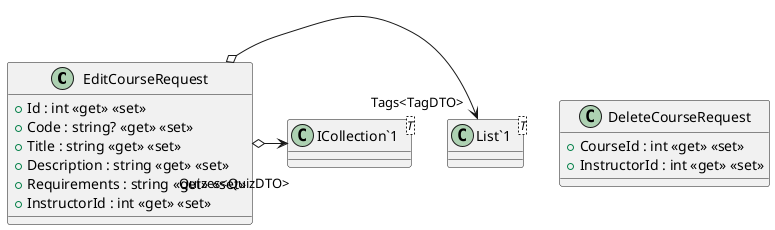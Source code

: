 @startuml
class EditCourseRequest {
    + Id : int <<get>> <<set>>
    + Code : string? <<get>> <<set>>
    + Title : string <<get>> <<set>>
    + Description : string <<get>> <<set>>
    + Requirements : string <<get>> <<set>>
    + InstructorId : int <<get>> <<set>>
}
class DeleteCourseRequest {
    + CourseId : int <<get>> <<set>>
    + InstructorId : int <<get>> <<set>>
}
class "List`1"<T> {
}
class "ICollection`1"<T> {
}
EditCourseRequest o-> "Tags<TagDTO>" "List`1"
EditCourseRequest o-> "Quizes<QuizDTO>" "ICollection`1"
@enduml
